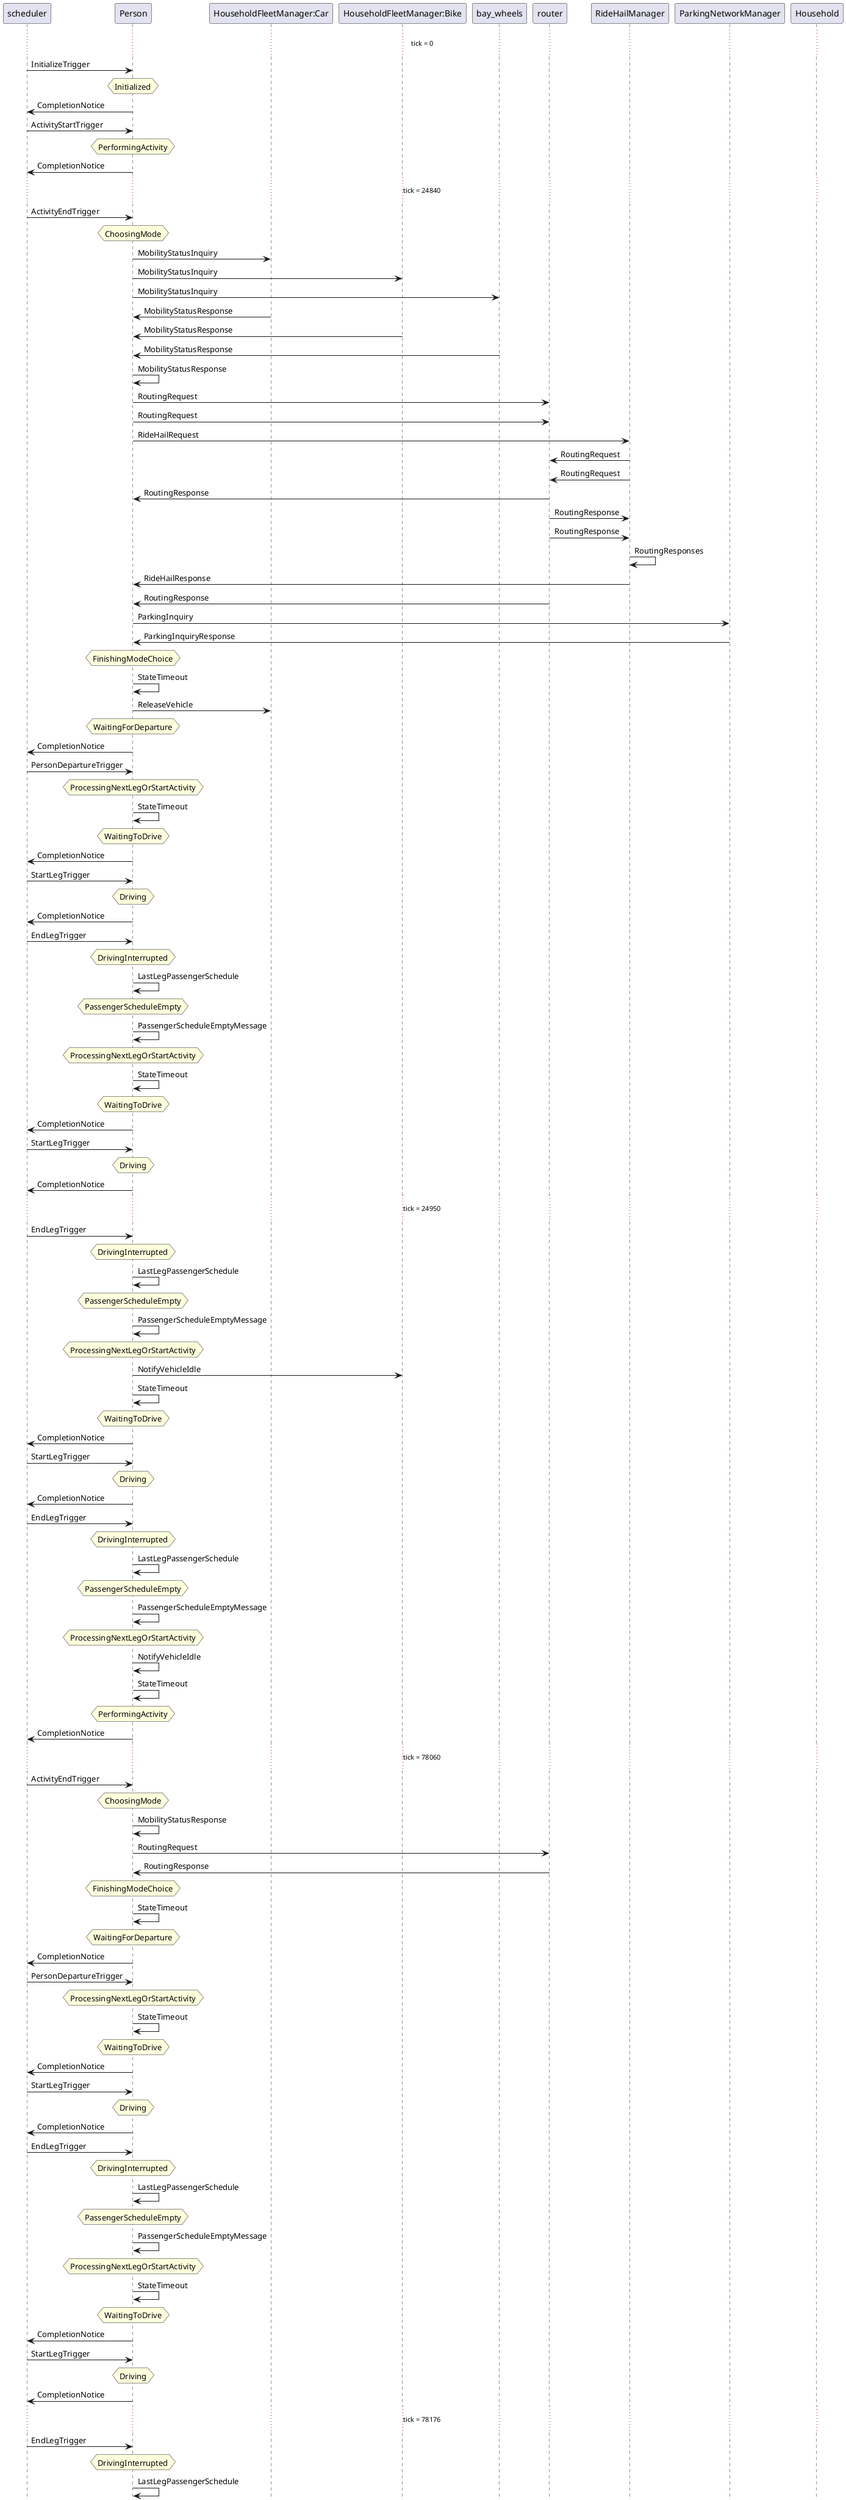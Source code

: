 @startuml
...tick = 0...
"scheduler" -> "Person": InitializeTrigger
hnote over "Person": Initialized
"Person" -> "scheduler": CompletionNotice
"scheduler" -> "Person": ActivityStartTrigger
hnote over "Person": PerformingActivity
"Person" -> "scheduler": CompletionNotice
...tick = 24840...
"scheduler" -> "Person": ActivityEndTrigger
hnote over "Person": ChoosingMode
"Person" -> "HouseholdFleetManager:Car": MobilityStatusInquiry
"Person" -> "HouseholdFleetManager:Bike": MobilityStatusInquiry
"Person" -> "bay_wheels": MobilityStatusInquiry
"HouseholdFleetManager:Car" -> "Person": MobilityStatusResponse
"HouseholdFleetManager:Bike" -> "Person": MobilityStatusResponse
"bay_wheels" -> "Person": MobilityStatusResponse
"Person" -> "Person": MobilityStatusResponse
"Person" -> "router": RoutingRequest
"Person" -> "router": RoutingRequest
"Person" -> "RideHailManager": RideHailRequest
"RideHailManager" -> "router": RoutingRequest
"RideHailManager" -> "router": RoutingRequest
"router" -> "Person": RoutingResponse
"router" -> "RideHailManager": RoutingResponse
"router" -> "RideHailManager": RoutingResponse
"RideHailManager" -> "RideHailManager": RoutingResponses
"RideHailManager" -> "Person": RideHailResponse
"router" -> "Person": RoutingResponse
"Person" -> "ParkingNetworkManager": ParkingInquiry
"ParkingNetworkManager" -> "Person": ParkingInquiryResponse
hnote over "Person": FinishingModeChoice
"Person" -> "Person": StateTimeout
"Person" -> "HouseholdFleetManager:Car": ReleaseVehicle
hnote over "Person": WaitingForDeparture
"Person" -> "scheduler": CompletionNotice
"scheduler" -> "Person": PersonDepartureTrigger
hnote over "Person": ProcessingNextLegOrStartActivity
"Person" -> "Person": StateTimeout
hnote over "Person": WaitingToDrive
"Person" -> "scheduler": CompletionNotice
"scheduler" -> "Person": StartLegTrigger
hnote over "Person": Driving
"Person" -> "scheduler": CompletionNotice
"scheduler" -> "Person": EndLegTrigger
hnote over "Person": DrivingInterrupted
"Person" -> "Person": LastLegPassengerSchedule
hnote over "Person": PassengerScheduleEmpty
"Person" -> "Person": PassengerScheduleEmptyMessage
hnote over "Person": ProcessingNextLegOrStartActivity
"Person" -> "Person": StateTimeout
hnote over "Person": WaitingToDrive
"Person" -> "scheduler": CompletionNotice
"scheduler" -> "Person": StartLegTrigger
hnote over "Person": Driving
"Person" -> "scheduler": CompletionNotice
...tick = 24950...
"scheduler" -> "Person": EndLegTrigger
hnote over "Person": DrivingInterrupted
"Person" -> "Person": LastLegPassengerSchedule
hnote over "Person": PassengerScheduleEmpty
"Person" -> "Person": PassengerScheduleEmptyMessage
hnote over "Person": ProcessingNextLegOrStartActivity
"Person" -> "HouseholdFleetManager:Bike": NotifyVehicleIdle
"Person" -> "Person": StateTimeout
hnote over "Person": WaitingToDrive
"Person" -> "scheduler": CompletionNotice
"scheduler" -> "Person": StartLegTrigger
hnote over "Person": Driving
"Person" -> "scheduler": CompletionNotice
"scheduler" -> "Person": EndLegTrigger
hnote over "Person": DrivingInterrupted
"Person" -> "Person": LastLegPassengerSchedule
hnote over "Person": PassengerScheduleEmpty
"Person" -> "Person": PassengerScheduleEmptyMessage
hnote over "Person": ProcessingNextLegOrStartActivity
"Person" -> "Person": NotifyVehicleIdle
"Person" -> "Person": StateTimeout
hnote over "Person": PerformingActivity
"Person" -> "scheduler": CompletionNotice
...tick = 78060...
"scheduler" -> "Person": ActivityEndTrigger
hnote over "Person": ChoosingMode
"Person" -> "Person": MobilityStatusResponse
"Person" -> "router": RoutingRequest
"router" -> "Person": RoutingResponse
hnote over "Person": FinishingModeChoice
"Person" -> "Person": StateTimeout
hnote over "Person": WaitingForDeparture
"Person" -> "scheduler": CompletionNotice
"scheduler" -> "Person": PersonDepartureTrigger
hnote over "Person": ProcessingNextLegOrStartActivity
"Person" -> "Person": StateTimeout
hnote over "Person": WaitingToDrive
"Person" -> "scheduler": CompletionNotice
"scheduler" -> "Person": StartLegTrigger
hnote over "Person": Driving
"Person" -> "scheduler": CompletionNotice
"scheduler" -> "Person": EndLegTrigger
hnote over "Person": DrivingInterrupted
"Person" -> "Person": LastLegPassengerSchedule
hnote over "Person": PassengerScheduleEmpty
"Person" -> "Person": PassengerScheduleEmptyMessage
hnote over "Person": ProcessingNextLegOrStartActivity
"Person" -> "Person": StateTimeout
hnote over "Person": WaitingToDrive
"Person" -> "scheduler": CompletionNotice
"scheduler" -> "Person": StartLegTrigger
hnote over "Person": Driving
"Person" -> "scheduler": CompletionNotice
...tick = 78176...
"scheduler" -> "Person": EndLegTrigger
hnote over "Person": DrivingInterrupted
"Person" -> "Person": LastLegPassengerSchedule
hnote over "Person": PassengerScheduleEmpty
"Person" -> "Person": PassengerScheduleEmptyMessage
hnote over "Person": ProcessingNextLegOrStartActivity
"Person" -> "HouseholdFleetManager:Bike": NotifyVehicleIdle
"Person" -> "Person": StateTimeout
hnote over "Person": WaitingToDrive
"Person" -> "scheduler": CompletionNotice
"scheduler" -> "Person": StartLegTrigger
hnote over "Person": Driving
"Person" -> "scheduler": CompletionNotice
"scheduler" -> "Person": EndLegTrigger
hnote over "Person": DrivingInterrupted
"Person" -> "Person": LastLegPassengerSchedule
hnote over "Person": PassengerScheduleEmpty
"Person" -> "Person": PassengerScheduleEmptyMessage
hnote over "Person": ProcessingNextLegOrStartActivity
"Person" -> "Person": NotifyVehicleIdle
"Person" -> "Person": StateTimeout
hnote over "Person": PerformingActivity
"Person" -> "scheduler": CompletionNotice
"Person" -> "HouseholdFleetManager:Bike": ReleaseVehicle
...tick = 78776...
"scheduler" -> "Person": ActivityEndTrigger
"Person" -> "scheduler": CompletionNotice
"Household" -> "Person": Finish
"Person" -> "Household": Terminated
@enduml
